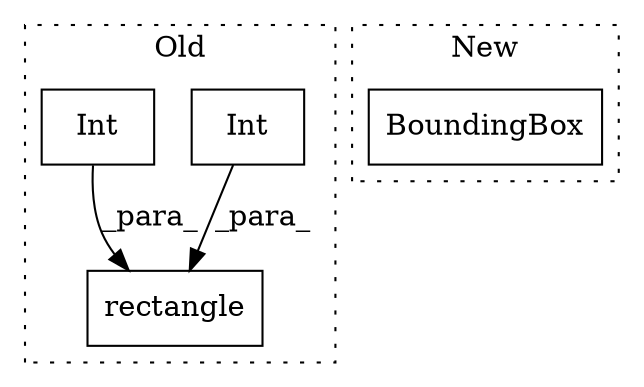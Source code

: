 digraph G {
subgraph cluster0 {
1 [label="Int" a="32" s="5555,5566" l="4,1" shape="box"];
3 [label="rectangle" a="32" s="5899,6010" l="10,1" shape="box"];
4 [label="Int" a="32" s="5542,5553" l="4,1" shape="box"];
label = "Old";
style="dotted";
}
subgraph cluster1 {
2 [label="BoundingBox" a="32" s="5869,5954" l="12,1" shape="box"];
label = "New";
style="dotted";
}
1 -> 3 [label="_para_"];
4 -> 3 [label="_para_"];
}